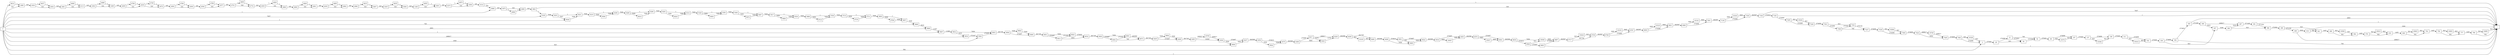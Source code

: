digraph {
	graph [rankdir=LR]
	node [shape=rectangle]
	2 -> 29 [label=275491]
	29 -> 31 [label=274668]
	29 -> 50 [label=823]
	31 -> 50 [label=273903]
	31 -> 52 [label=765]
	50 -> 52 [label=274726]
	52 -> 80 [label=275491]
	80 -> 107 [label=274668]
	80 -> 10374 [label=823]
	107 -> 137 [label=275491]
	137 -> 158 [label=274668]
	137 -> 10394 [label=823]
	158 -> 311 [label=275491]
	311 -> 332 [label=274668]
	311 -> 10414 [label=823]
	332 -> 336 [label=275491]
	336 -> 342 [label=274668]
	336 -> 357 [label=823]
	342 -> 343 [label=273903]
	342 -> 1 [label=765]
	343 -> 1 [label=2663]
	343 -> 346 [label=271240]
	346 -> 357 [label=2423]
	346 -> 367 [label=268817]
	357 -> 366 [label=3246]
	366 -> 367 [label=2423]
	366 -> 396 [label=823]
	367 -> 381 [label=271240]
	381 -> 1 [label=1]
	381 -> 396 [label=271239]
	396 -> 399 [label=272062]
	399 -> 408 [label=271239]
	399 -> 441 [label=823]
	408 -> 1 [label=268817]
	408 -> 414 [label=2422]
	414 -> 1 [label=1840]
	414 -> 441 [label=582]
	441 -> 498 [label=1405]
	498 -> 564 [label=582]
	498 -> 10569 [label=823]
	564 -> 576 [label=1405]
	576 -> 618 [label=582]
	576 -> 10610 [label=823]
	618 -> 648 [label=1405]
	648 -> 702 [label=582]
	648 -> 10663 [label=823]
	702 -> 756 [label=1405]
	756 -> 777 [label=582]
	756 -> 10683 [label=823]
	777 -> 780 [label=1405]
	780 -> 1 [label=582]
	780 -> 10685 [label=823]
	1985 -> 2030 [label=325]
	2030 -> 2054 [label=324]
	2030 -> 4637 [label=1]
	2054 -> 2081 [label=325]
	2081 -> 2113 [label=324]
	2081 -> 4668 [label=1]
	2113 -> 2364 [label=325]
	2364 -> 2385 [label=324]
	2364 -> 4688 [label=1]
	2385 -> 2409 [label=325]
	2409 -> 2430 [label=324]
	2409 -> 4708 [label=1]
	2430 -> 2472 [label=324]
	2430 -> 4749 [label=1]
	2472 -> 2484 [label=325]
	2484 -> 2505 [label=324]
	2484 -> 4769 [label=1]
	2505 -> 2556 [label=325]
	2556 -> 2577 [label=324]
	2556 -> 4789 [label=1]
	2577 -> 2753 [label=325]
	2753 -> 2774 [label=324]
	2753 -> 4809 [label=1]
	2774 -> 2839 [label=325]
	2839 -> 2860 [label=324]
	2839 -> 4829 [label=1]
	2860 -> 2880 [label=325]
	2880 -> 2901 [label=324]
	2880 -> 4849 [label=1]
	2901 -> 2935 [label=325]
	2935 -> 2982 [label=324]
	2935 -> 4895 [label=1]
	2982 -> 2986 [label=325]
	2986 -> 3007 [label=324]
	2986 -> 4915 [label=1]
	3007 -> 3035 [label=325]
	3035 -> 3056 [label=324]
	3035 -> 4935 [label=1]
	3056 -> 3180 [label=325]
	3180 -> 3201 [label=324]
	3180 -> 4955 [label=1]
	3201 -> 3273 [label=325]
	3273 -> 3294 [label=324]
	3273 -> 4975 [label=1]
	3294 -> 3314 [label=325]
	3314 -> 1 [label=1]
	3314 -> 3668 [label=324]
	3668 -> 3675 [label=325]
	3675 -> 3699 [label=324]
	3675 -> 4998 [label=1]
	3699 -> 3963 [label=325]
	3963 -> 1 [label=324]
	3963 -> 5185 [label=1]
	4614 -> 1985 [label=1]
	4637 -> 2054 [label=1]
	4668 -> 2113 [label=1]
	4688 -> 2385 [label=1]
	4708 -> 2430 [label=1]
	4749 -> 2472 [label=1]
	4769 -> 2505 [label=1]
	4789 -> 2577 [label=1]
	4809 -> 2774 [label=1]
	4829 -> 2860 [label=1]
	4849 -> 2901 [label=1]
	4895 -> 2982 [label=1]
	4915 -> 3007 [label=1]
	4935 -> 3056 [label=1]
	4955 -> 3201 [label=1]
	4975 -> 3294 [label=1]
	4998 -> 3699 [label=1]
	5185 -> 5203 [label=7658]
	5203 -> 9549 [label=7657]
	5203 -> 5221 [label=1]
	5221 -> 5233 [label=7659]
	5233 -> 5258 [label=1]
	5233 -> 9590 [label=7658]
	5258 -> 5269 [label=7659]
	5269 -> 5290 [label=1]
	5269 -> 9610 [label=7658]
	5290 -> 5293 [label=7659]
	5293 -> 5314 [label=1]
	5293 -> 9630 [label=7658]
	5314 -> 5329 [label=7659]
	5329 -> 5350 [label=1]
	5329 -> 9650 [label=7658]
	5350 -> 5446 [label=7659]
	5446 -> 5467 [label=1]
	5446 -> 9670 [label=7658]
	5467 -> 5517 [label=7659]
	5517 -> 5538 [label=1]
	5517 -> 9690 [label=7658]
	5538 -> 5688 [label=7659]
	5688 -> 5709 [label=1]
	5688 -> 9710 [label=7658]
	5709 -> 5710 [label=7659]
	5710 -> 5731 [label=1]
	5710 -> 9730 [label=7658]
	5731 -> 5800 [label=7659]
	5800 -> 5857 [label=1]
	5800 -> 9786 [label=7658]
	5857 -> 5868 [label=7659]
	5868 -> 5869 [label=8424]
	5869 -> 5907 [label=11087]
	5907 -> 5932 [label=11088]
	5932 -> 5934 [label=3430]
	5932 -> 5953 [label=7658]
	5934 -> 5940 [label=272247]
	5940 -> 5953 [label=274087]
	5953 -> 5956 [label=281745]
	5956 -> 5995 [label=274087]
	5956 -> 9844 [label=7658]
	5995 -> 6001 [label=281745]
	6001 -> 6011 [label=274087]
	6001 -> 6022 [label=7658]
	6011 -> 6022 [label=271424]
	6011 -> 6032 [label=2663]
	6022 -> 6032 [label=279082]
	6032 -> 6040 [label=281745]
	6040 -> 6052 [label=274087]
	6040 -> 6061 [label=7658]
	6052 -> 6061 [label=273322]
	6052 -> 6073 [label=765]
	6061 -> 6073 [label=280980]
	6073 -> 6245 [label=281745]
	6245 -> 6266 [label=274087]
	6245 -> 9904 [label=7658]
	6266 -> 6285 [label=281745]
	6285 -> 6306 [label=12928]
	6285 -> 10705 [label=268817]
	6306 -> 6327 [label=274087]
	6306 -> 9906 [label=7658]
	6327 -> 6354 [label=282568]
	6354 -> 6375 [label=274910]
	6354 -> 9944 [label=7658]
	6375 -> 6399 [label=282568]
	6399 -> 6417 [label=274087]
	6399 -> 6420 [label=8481]
	6417 -> 6420 [label=5270]
	6417 -> 6438 [label=268817]
	6420 -> 6438 [label=13751]
	6438 -> 6459 [label=282568]
	6459 -> 6480 [label=281745]
	6459 -> 10183 [label=823]
	6480 -> 6498 [label=282568]
	6498 -> 6501 [label=274910]
	6498 -> 9985 [label=7658]
	6501 -> 6522 [label=274087]
	6501 -> 9985 [label=823]
	6522 -> 6534 [label=282568]
	6534 -> 6555 [label=274087]
	6534 -> 10007 [label=8481]
	6555 -> 6570 [label=282568]
	6570 -> 6591 [label=274087]
	6570 -> 10027 [label=8481]
	6591 -> 6630 [label=282568]
	6630 -> 6646 [label=274910]
	6630 -> 10048 [label=7658]
	6646 -> 6683 [label=274087]
	6646 -> 10048 [label=823]
	6683 -> 1 [label=1]
	6683 -> 6687 [label=274086]
	6687 -> 6717 [label=282567]
	6717 -> 6738 [label=281744]
	6717 -> 10224 [label=823]
	6738 -> 6746 [label=282567]
	6746 -> 6767 [label=274086]
	6746 -> 10103 [label=8481]
	6767 -> 6900 [label=282567]
	6900 -> 6921 [label=274086]
	6900 -> 10123 [label=8481]
	6921 -> 6980 [label=282567]
	6980 -> 7001 [label=274086]
	6980 -> 10143 [label=8481]
	7001 -> 7139 [label=282567]
	7139 -> 7160 [label=274086]
	7139 -> 10163 [label=8481]
	7160 -> 7164 [label=282567]
	7164 -> 1 [label=7657]
	7164 -> 7183 [label=274910]
	7183 -> 1 [label=1]
	7183 -> 7205 [label=274909]
	7205 -> 7226 [label=274086]
	7205 -> 10244 [label=823]
	7226 -> 7301 [label=274909]
	7301 -> 7306 [label=274086]
	7301 -> 7322 [label=823]
	7306 -> 7322 [label=273321]
	7306 -> 7327 [label=765]
	7322 -> 7327 [label=274144]
	7327 -> 7339 [label=274909]
	7339 -> 7360 [label=274086]
	7339 -> 10284 [label=823]
	7360 -> 7424 [label=274909]
	7424 -> 7445 [label=6092]
	7424 -> 10745 [label=268817]
	7445 -> 7463 [label=274909]
	7463 -> 2 [label=274086]
	7463 -> 10328 [label=823]
	9549 -> 5221 [label=7658]
	9590 -> 5258 [label=7658]
	9610 -> 5290 [label=7658]
	9630 -> 5314 [label=7658]
	9650 -> 5350 [label=7658]
	9670 -> 5467 [label=7658]
	9690 -> 5538 [label=7658]
	9710 -> 5709 [label=7658]
	9730 -> 5731 [label=7658]
	9786 -> 5857 [label=7658]
	9844 -> 5995 [label=7658]
	9904 -> 6266 [label=7658]
	9906 -> 6327 [label=8481]
	9944 -> 6375 [label=7658]
	9985 -> 6522 [label=8481]
	10007 -> 6555 [label=8481]
	10027 -> 6591 [label=8481]
	10048 -> 6687 [label=8481]
	10103 -> 6767 [label=8481]
	10123 -> 6921 [label=8481]
	10143 -> 7001 [label=8481]
	10163 -> 7160 [label=8481]
	10183 -> 6480 [label=823]
	10224 -> 6738 [label=823]
	10244 -> 7226 [label=823]
	10284 -> 7360 [label=823]
	10328 -> 2 [label=823]
	10374 -> 107 [label=823]
	10394 -> 158 [label=823]
	10414 -> 332 [label=823]
	10569 -> 564 [label=823]
	10610 -> 618 [label=823]
	10663 -> 702 [label=823]
	10683 -> 777 [label=823]
	10685 -> 1 [label=823]
	10705 -> 6306 [label=268817]
	10745 -> 7445 [label=268817]
	0 -> 2 [label=582]
	0 -> 3668 [label=1]
	0 -> 5940 [label=1840]
	0 -> 5907 [label=1]
	0 -> 5868 [label=765]
	0 -> 5185 [label=7657]
	0 -> 9906 [label=823]
	0 -> 9549 [label=1]
	0 -> 5934 [label=268817]
	0 -> 5869 [label=2663]
	0 -> 1985 [label=324]
	0 -> 4614 [label=1]
	0 -> 1 [label=1]
}
